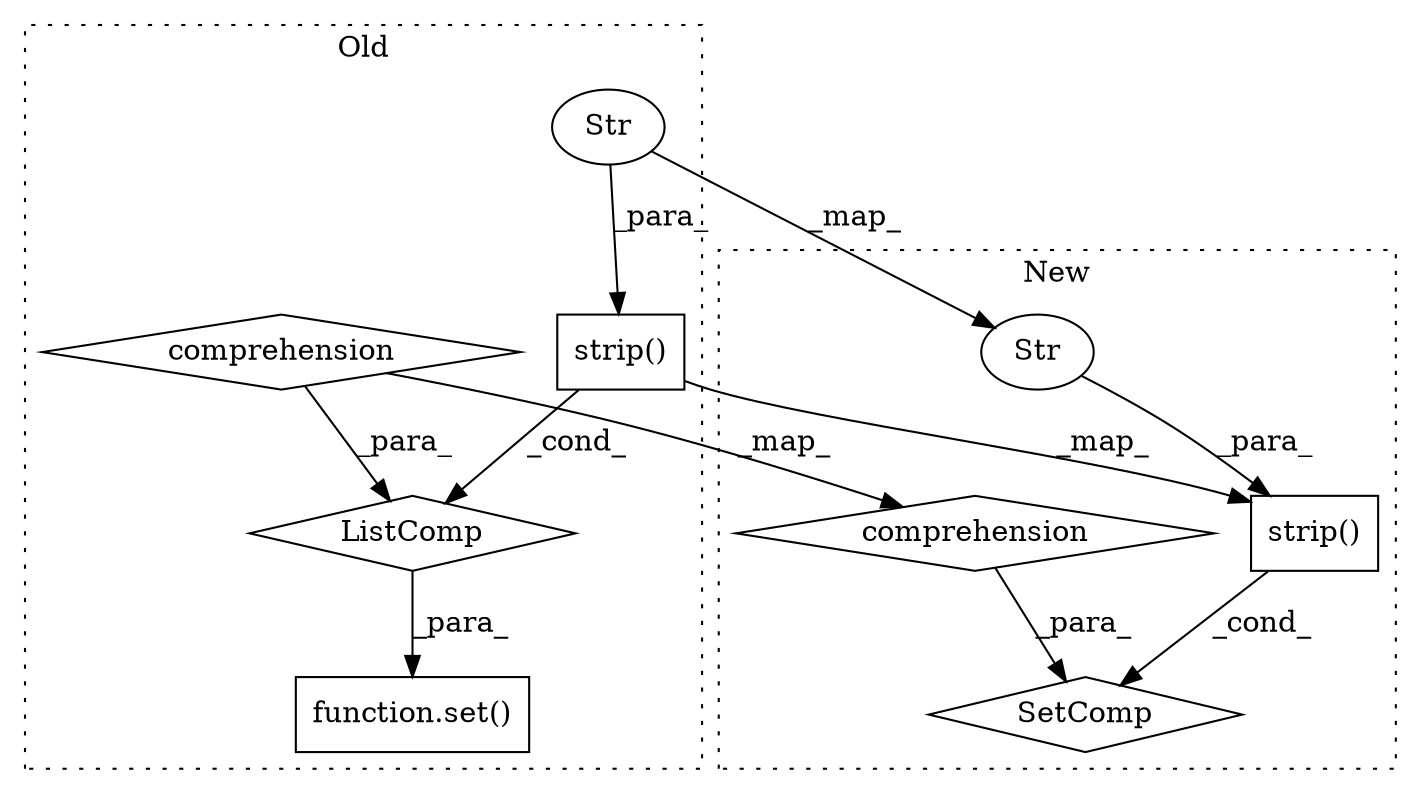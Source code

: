 digraph G {
subgraph cluster0 {
1 [label="ListComp" a="106" s="3438" l="48" shape="diamond"];
3 [label="comprehension" a="45" s="3453" l="3" shape="diamond"];
5 [label="function.set()" a="75" s="3434,3486" l="4,1" shape="box"];
7 [label="strip()" a="75" s="3439,3451" l="8,1" shape="box"];
8 [label="Str" a="66" s="3447" l="4" shape="ellipse"];
label = "Old";
style="dotted";
}
subgraph cluster1 {
2 [label="SetComp" a="69" s="3434" l="48" shape="diamond"];
4 [label="comprehension" a="45" s="3449" l="3" shape="diamond"];
6 [label="strip()" a="75" s="3435,3447" l="8,1" shape="box"];
9 [label="Str" a="66" s="3443" l="4" shape="ellipse"];
label = "New";
style="dotted";
}
1 -> 5 [label="_para_"];
3 -> 1 [label="_para_"];
3 -> 4 [label="_map_"];
4 -> 2 [label="_para_"];
6 -> 2 [label="_cond_"];
7 -> 1 [label="_cond_"];
7 -> 6 [label="_map_"];
8 -> 9 [label="_map_"];
8 -> 7 [label="_para_"];
9 -> 6 [label="_para_"];
}